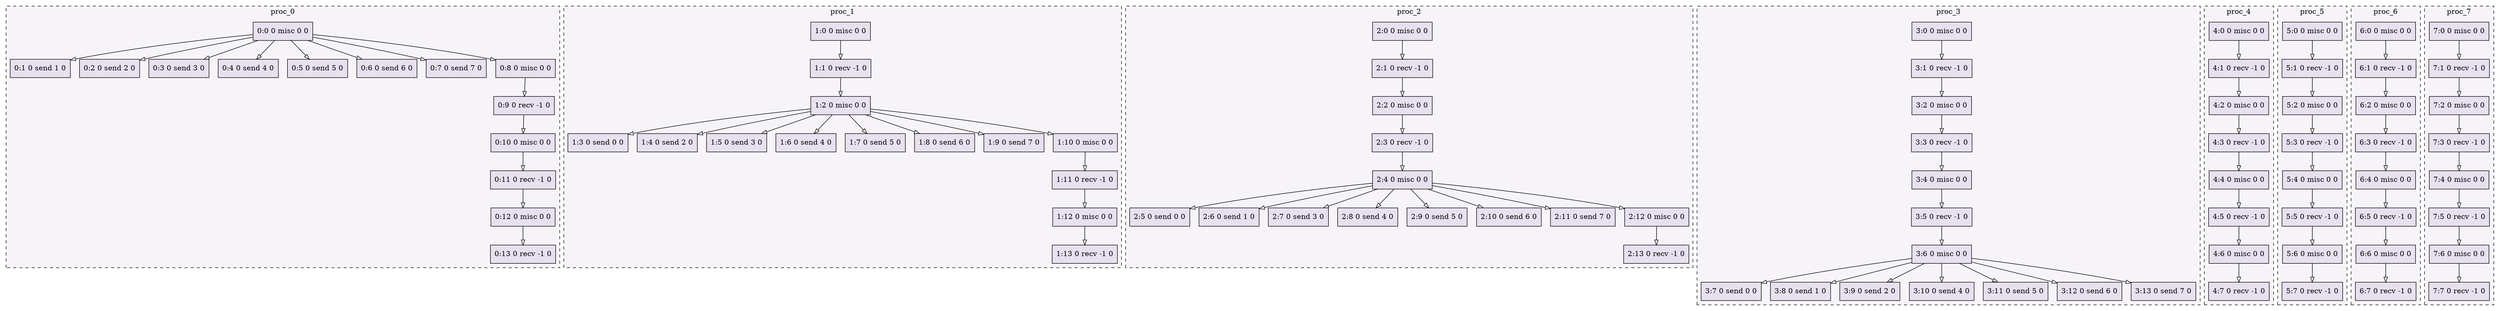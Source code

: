 digraph{node[shape=record style=filled colorscheme=purd9 fillcolor=2];subgraph cluster0{style=dashed;colorscheme=purd9;bgcolor=1;edge[arrowhead=empty];label=proc_0;0[label="0:0 0 misc 0 0"];1[label="0:1 0 send 1 0"];2[label="0:2 0 send 2 0"];3[label="0:3 0 send 3 0"];4[label="0:4 0 send 4 0"];5[label="0:5 0 send 5 0"];6[label="0:6 0 send 6 0"];7[label="0:7 0 send 7 0"];8[label="0:8 0 misc 0 0"];9[label="0:9 0 recv -1 0"];10[label="0:10 0 misc 0 0"];11[label="0:11 0 recv -1 0"];12[label="0:12 0 misc 0 0"];13[label="0:13 0 recv -1 0"];0->1;0->2;0->3;0->4;0->5;0->6;0->7;0->8;8->9;9->10;10->11;11->12;12->13;}subgraph cluster1{style=dashed;colorscheme=purd9;bgcolor=1;edge[arrowhead=empty];label=proc_1;14[label="1:0 0 misc 0 0"];15[label="1:1 0 recv -1 0"];16[label="1:2 0 misc 0 0"];17[label="1:3 0 send 0 0"];18[label="1:4 0 send 2 0"];19[label="1:5 0 send 3 0"];20[label="1:6 0 send 4 0"];21[label="1:7 0 send 5 0"];22[label="1:8 0 send 6 0"];23[label="1:9 0 send 7 0"];24[label="1:10 0 misc 0 0"];25[label="1:11 0 recv -1 0"];26[label="1:12 0 misc 0 0"];27[label="1:13 0 recv -1 0"];14->15;15->16;16->17;16->18;16->19;16->20;16->21;16->22;16->23;16->24;24->25;25->26;26->27;}subgraph cluster2{style=dashed;colorscheme=purd9;bgcolor=1;edge[arrowhead=empty];label=proc_2;28[label="2:0 0 misc 0 0"];29[label="2:1 0 recv -1 0"];30[label="2:2 0 misc 0 0"];31[label="2:3 0 recv -1 0"];32[label="2:4 0 misc 0 0"];33[label="2:5 0 send 0 0"];34[label="2:6 0 send 1 0"];35[label="2:7 0 send 3 0"];36[label="2:8 0 send 4 0"];37[label="2:9 0 send 5 0"];38[label="2:10 0 send 6 0"];39[label="2:11 0 send 7 0"];40[label="2:12 0 misc 0 0"];41[label="2:13 0 recv -1 0"];28->29;29->30;30->31;31->32;32->33;32->34;32->35;32->36;32->37;32->38;32->39;32->40;40->41;}subgraph cluster3{style=dashed;colorscheme=purd9;bgcolor=1;edge[arrowhead=empty];label=proc_3;42[label="3:0 0 misc 0 0"];43[label="3:1 0 recv -1 0"];44[label="3:2 0 misc 0 0"];45[label="3:3 0 recv -1 0"];46[label="3:4 0 misc 0 0"];47[label="3:5 0 recv -1 0"];48[label="3:6 0 misc 0 0"];49[label="3:7 0 send 0 0"];50[label="3:8 0 send 1 0"];51[label="3:9 0 send 2 0"];52[label="3:10 0 send 4 0"];53[label="3:11 0 send 5 0"];54[label="3:12 0 send 6 0"];55[label="3:13 0 send 7 0"];42->43;43->44;44->45;45->46;46->47;47->48;48->49;48->50;48->51;48->52;48->53;48->54;48->55;}subgraph cluster4{style=dashed;colorscheme=purd9;bgcolor=1;edge[arrowhead=empty];label=proc_4;56[label="4:0 0 misc 0 0"];57[label="4:1 0 recv -1 0"];58[label="4:2 0 misc 0 0"];59[label="4:3 0 recv -1 0"];60[label="4:4 0 misc 0 0"];61[label="4:5 0 recv -1 0"];62[label="4:6 0 misc 0 0"];63[label="4:7 0 recv -1 0"];56->57;57->58;58->59;59->60;60->61;61->62;62->63;}subgraph cluster5{style=dashed;colorscheme=purd9;bgcolor=1;edge[arrowhead=empty];label=proc_5;64[label="5:0 0 misc 0 0"];65[label="5:1 0 recv -1 0"];66[label="5:2 0 misc 0 0"];67[label="5:3 0 recv -1 0"];68[label="5:4 0 misc 0 0"];69[label="5:5 0 recv -1 0"];70[label="5:6 0 misc 0 0"];71[label="5:7 0 recv -1 0"];64->65;65->66;66->67;67->68;68->69;69->70;70->71;}subgraph cluster6{style=dashed;colorscheme=purd9;bgcolor=1;edge[arrowhead=empty];label=proc_6;72[label="6:0 0 misc 0 0"];73[label="6:1 0 recv -1 0"];74[label="6:2 0 misc 0 0"];75[label="6:3 0 recv -1 0"];76[label="6:4 0 misc 0 0"];77[label="6:5 0 recv -1 0"];78[label="6:6 0 misc 0 0"];79[label="6:7 0 recv -1 0"];72->73;73->74;74->75;75->76;76->77;77->78;78->79;}subgraph cluster7{style=dashed;colorscheme=purd9;bgcolor=1;edge[arrowhead=empty];label=proc_7;80[label="7:0 0 misc 0 0"];81[label="7:1 0 recv -1 0"];82[label="7:2 0 misc 0 0"];83[label="7:3 0 recv -1 0"];84[label="7:4 0 misc 0 0"];85[label="7:5 0 recv -1 0"];86[label="7:6 0 misc 0 0"];87[label="7:7 0 recv -1 0"];80->81;81->82;82->83;83->84;84->85;85->86;86->87;}}